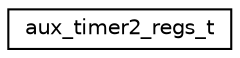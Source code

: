 digraph "Graphical Class Hierarchy"
{
 // LATEX_PDF_SIZE
  edge [fontname="Helvetica",fontsize="10",labelfontname="Helvetica",labelfontsize="10"];
  node [fontname="Helvetica",fontsize="10",shape=record];
  rankdir="LR";
  Node0 [label="aux_timer2_regs_t",height=0.2,width=0.4,color="black", fillcolor="white", style="filled",URL="$structaux__timer2__regs__t.html",tooltip="AUX_TIMER2 registers."];
}
